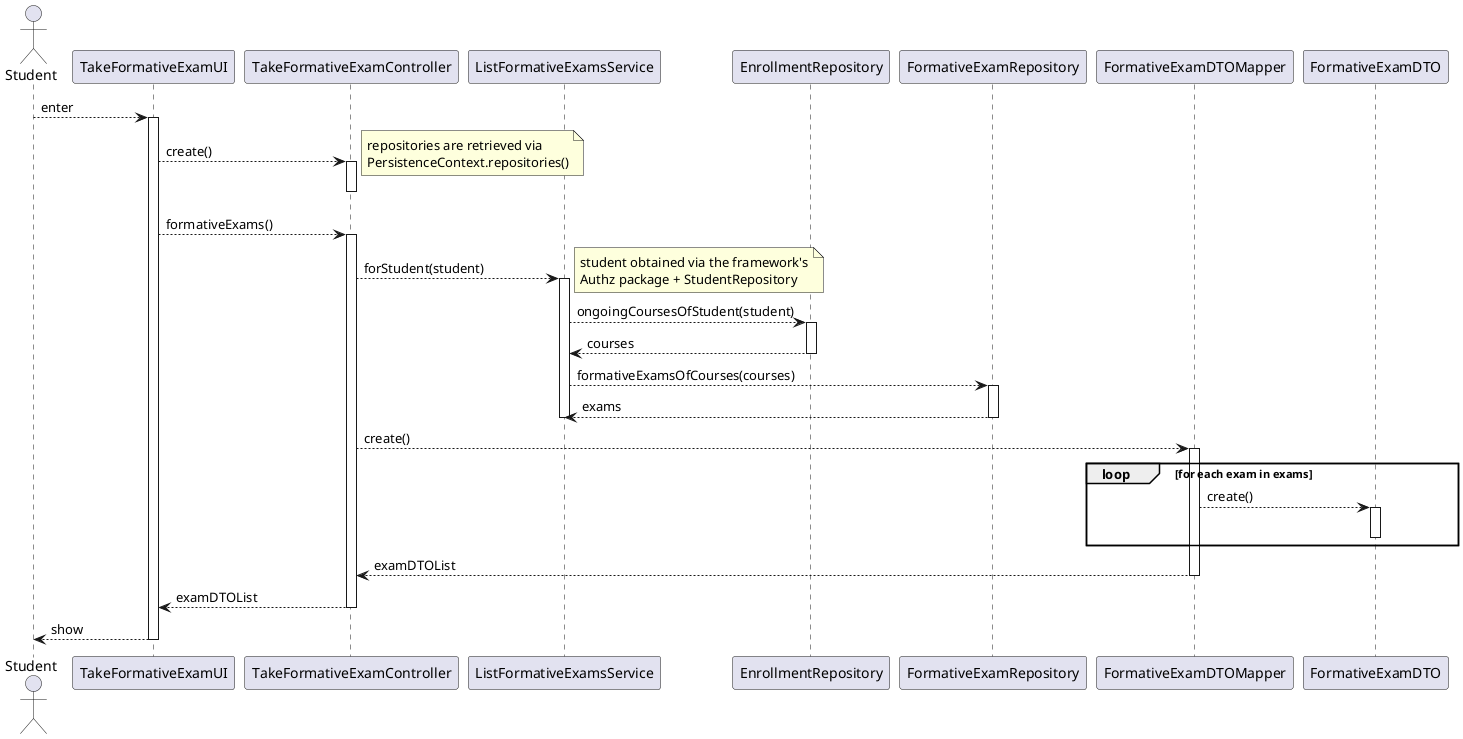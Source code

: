 @startuml

actor Student as student

participant TakeFormativeExamUI as ui
participant TakeFormativeExamController as ctrl

participant ListFormativeExamsService as svc
participant EnrollmentRepository as enrollment_repo
participant FormativeExamRepository as fexam_repo

participant FormativeExamDTOMapper as mapper
participant FormativeExamDTO as dto


student --> ui : enter
activate ui
    ui --> ctrl : create()
    activate ctrl
        note right : repositories are retrieved via\nPersistenceContext.repositories()
    deactivate ctrl

    ui --> ctrl : formativeExams()
    activate ctrl
        ctrl --> svc : forStudent(student)
        activate svc
            note right : student obtained via the framework's\nAuthz package + StudentRepository
            svc --> enrollment_repo : ongoingCoursesOfStudent(student)
            activate enrollment_repo
                enrollment_repo --> svc : courses
            deactivate enrollment_repo

            svc --> fexam_repo : formativeExamsOfCourses(courses)
            activate fexam_repo
                fexam_repo --> svc : exams
            deactivate fexam_repo
        deactivate svc

        ctrl --> mapper : create()
        activate mapper
            loop for each exam in exams
                mapper --> dto : create()
                activate dto
                deactivate dto
            end loop
            mapper --> ctrl : examDTOList
        deactivate mapper

        ctrl --> ui : examDTOList
    deactivate ctrl

    ui --> student : show
deactivate ui

@enduml
